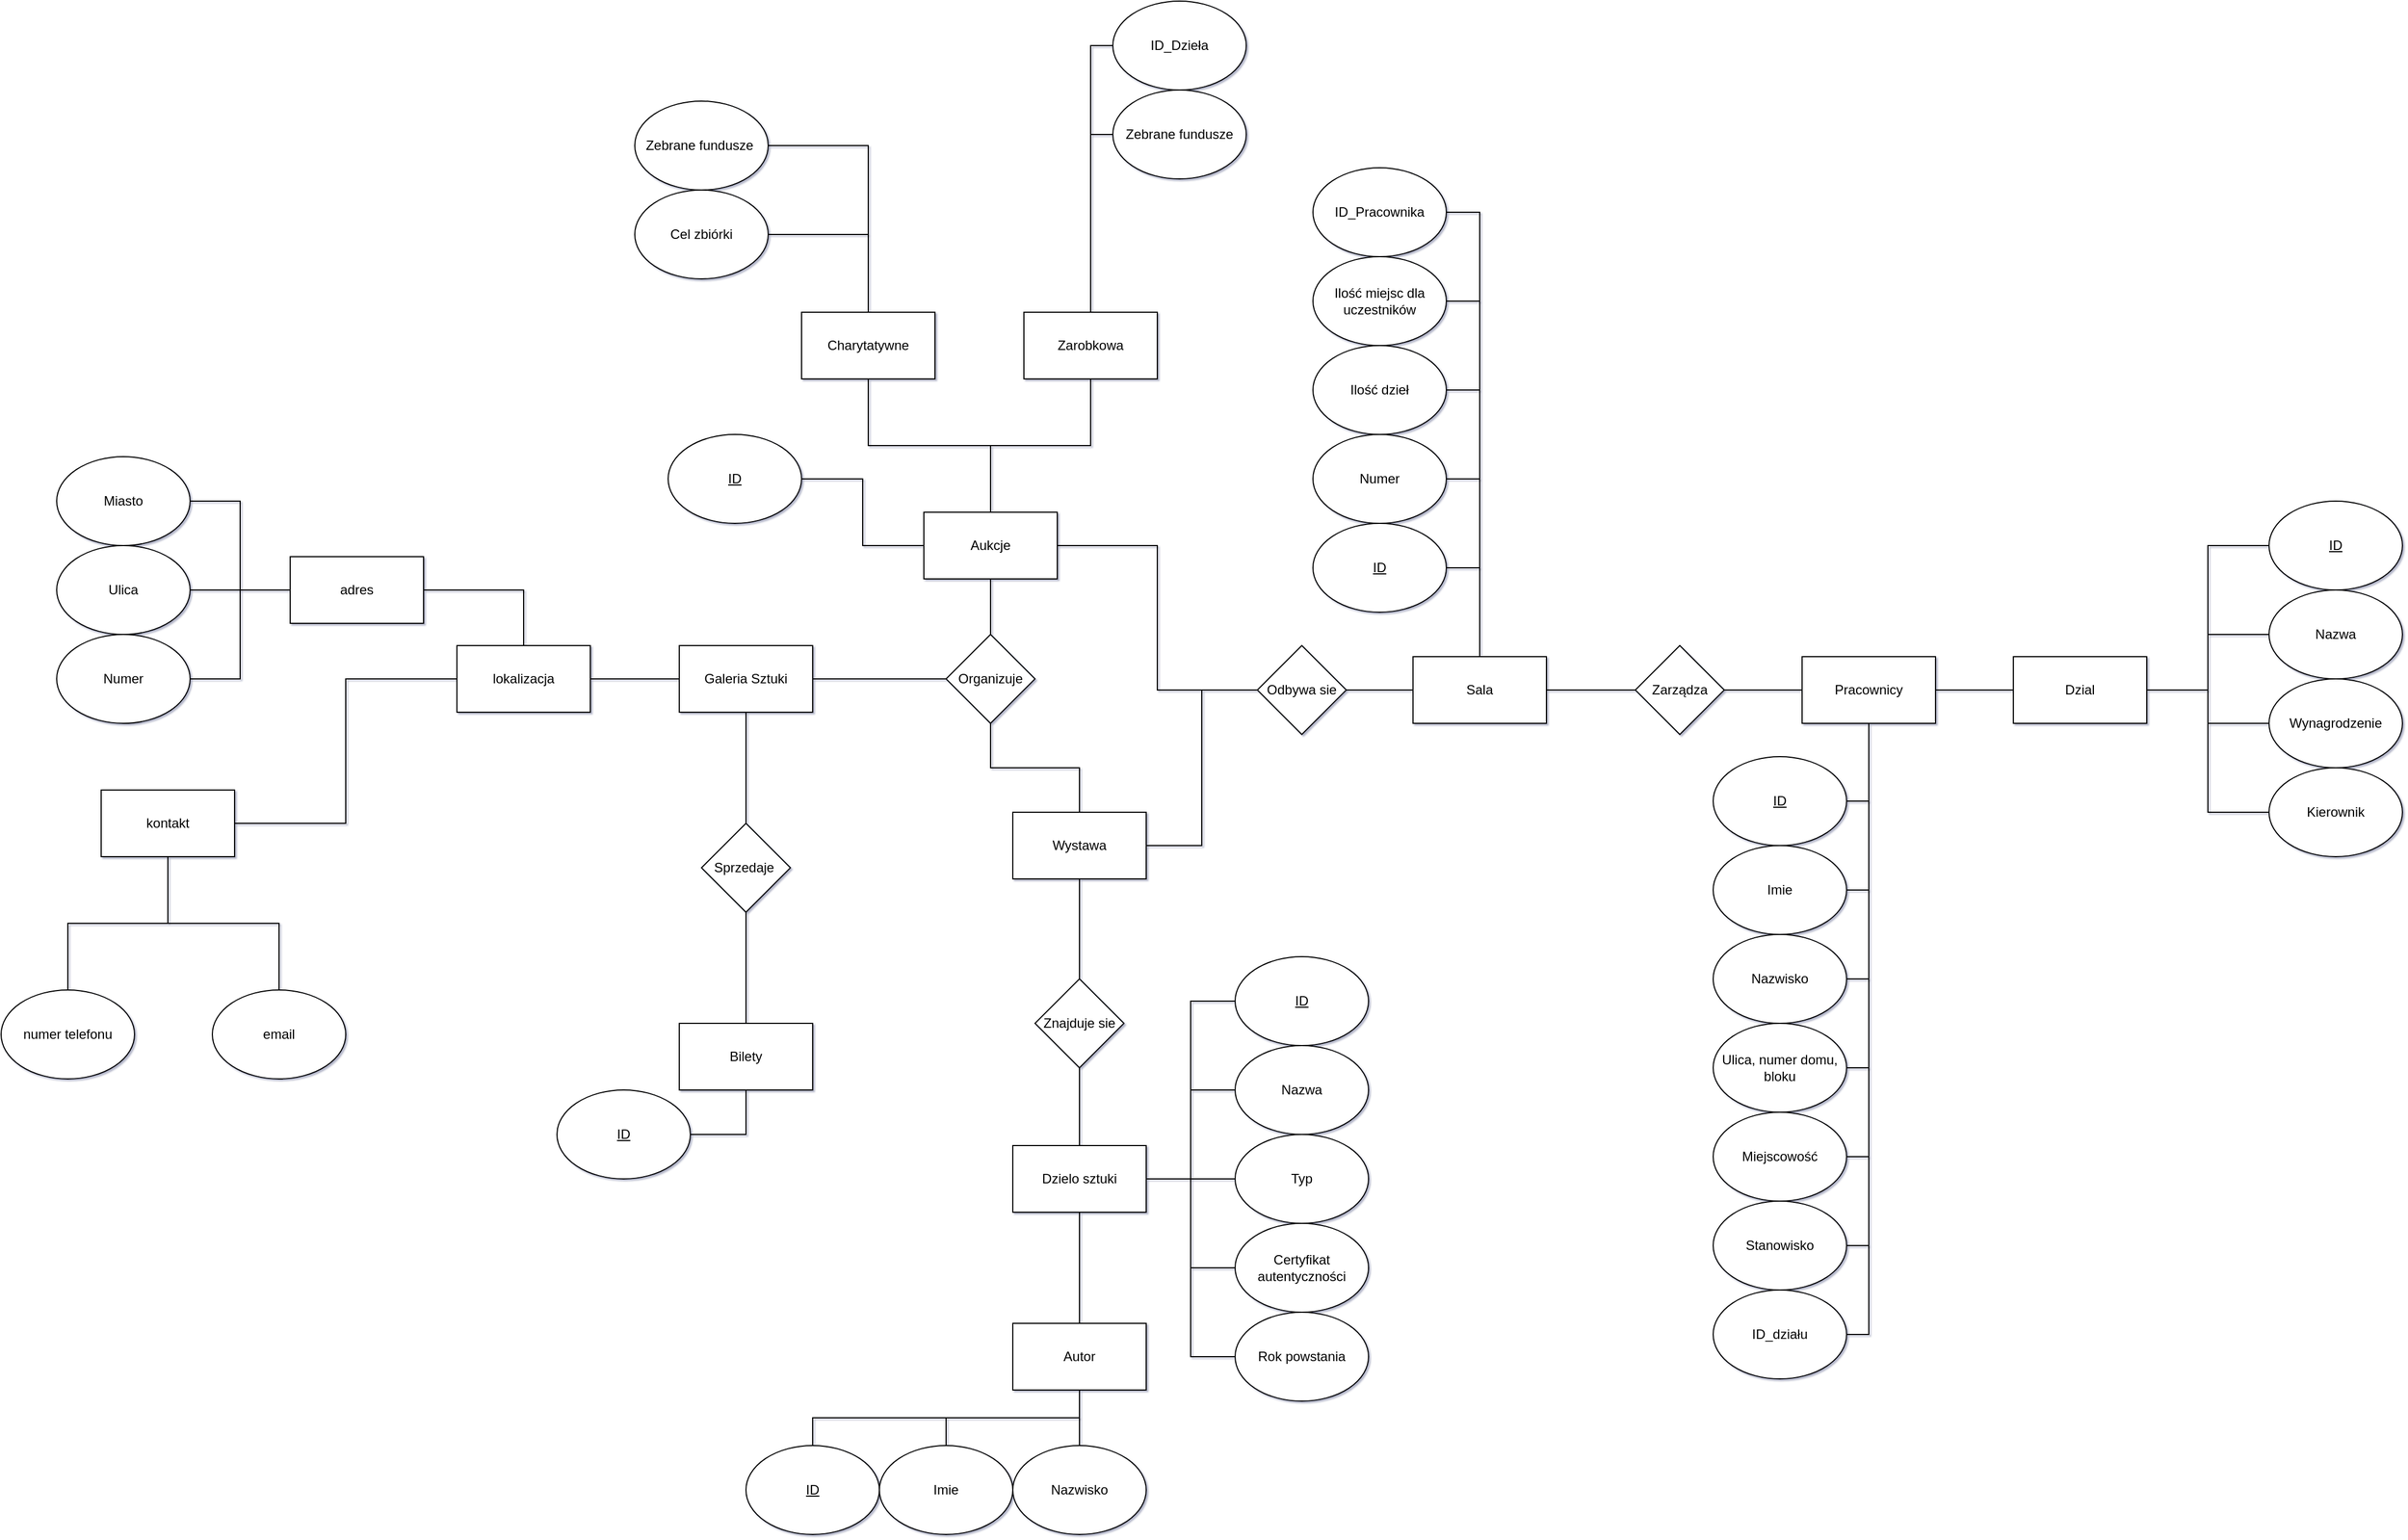 <mxfile version="20.5.1" type="device" pages="3"><diagram id="DQ0OSHqu8pjaQ3jo8GUM" name="Notacja Chena"><mxGraphModel dx="2858" dy="2246" grid="1" gridSize="10" guides="1" tooltips="1" connect="1" arrows="1" fold="1" page="1" pageScale="1" pageWidth="827" pageHeight="1169" math="0" shadow="1"><root><mxCell id="0"/><mxCell id="1" parent="0"/><mxCell id="K57YBBn1NENKkuA3vdTo-7" value="" style="edgeStyle=orthogonalEdgeStyle;rounded=0;orthogonalLoop=1;jettySize=auto;html=1;endArrow=none;endFill=0;" edge="1" parent="1" source="K57YBBn1NENKkuA3vdTo-1" target="K57YBBn1NENKkuA3vdTo-2"><mxGeometry relative="1" as="geometry"/></mxCell><mxCell id="K57YBBn1NENKkuA3vdTo-42" style="edgeStyle=orthogonalEdgeStyle;rounded=0;orthogonalLoop=1;jettySize=auto;html=1;exitX=0.5;exitY=1;exitDx=0;exitDy=0;startArrow=none;startFill=0;endArrow=none;endFill=0;" edge="1" parent="1" source="K57YBBn1NENKkuA3vdTo-1" target="K57YBBn1NENKkuA3vdTo-41"><mxGeometry relative="1" as="geometry"/></mxCell><mxCell id="K57YBBn1NENKkuA3vdTo-1" value="&lt;font style=&quot;vertical-align: inherit;&quot;&gt;&lt;font style=&quot;vertical-align: inherit;&quot;&gt;Galeria Sztuki&lt;/font&gt;&lt;/font&gt;" style="rounded=0;whiteSpace=wrap;html=1;" vertex="1" parent="1"><mxGeometry x="280" y="170" width="120" height="60" as="geometry"/></mxCell><mxCell id="K57YBBn1NENKkuA3vdTo-8" value="" style="edgeStyle=orthogonalEdgeStyle;rounded=0;orthogonalLoop=1;jettySize=auto;html=1;endArrow=none;endFill=0;" edge="1" parent="1" source="K57YBBn1NENKkuA3vdTo-2" target="K57YBBn1NENKkuA3vdTo-3"><mxGeometry relative="1" as="geometry"/></mxCell><mxCell id="K57YBBn1NENKkuA3vdTo-9" value="" style="edgeStyle=orthogonalEdgeStyle;rounded=0;orthogonalLoop=1;jettySize=auto;html=1;endArrow=none;endFill=0;" edge="1" parent="1" source="K57YBBn1NENKkuA3vdTo-2" target="K57YBBn1NENKkuA3vdTo-4"><mxGeometry relative="1" as="geometry"/></mxCell><mxCell id="K57YBBn1NENKkuA3vdTo-2" value="&lt;font style=&quot;vertical-align: inherit;&quot;&gt;&lt;font style=&quot;vertical-align: inherit;&quot;&gt;Organizuje&lt;/font&gt;&lt;/font&gt;" style="rhombus;whiteSpace=wrap;html=1;rounded=0;" vertex="1" parent="1"><mxGeometry x="520" y="160" width="80" height="80" as="geometry"/></mxCell><mxCell id="K57YBBn1NENKkuA3vdTo-16" style="edgeStyle=orthogonalEdgeStyle;rounded=0;orthogonalLoop=1;jettySize=auto;html=1;exitX=1;exitY=0.5;exitDx=0;exitDy=0;entryX=0;entryY=0.5;entryDx=0;entryDy=0;startArrow=none;startFill=0;endArrow=none;endFill=0;" edge="1" parent="1" source="K57YBBn1NENKkuA3vdTo-3" target="K57YBBn1NENKkuA3vdTo-15"><mxGeometry relative="1" as="geometry"/></mxCell><mxCell id="K57YBBn1NENKkuA3vdTo-3" value="&lt;font style=&quot;vertical-align: inherit;&quot;&gt;&lt;font style=&quot;vertical-align: inherit;&quot;&gt;Aukcje&lt;/font&gt;&lt;/font&gt;" style="rounded=0;whiteSpace=wrap;html=1;" vertex="1" parent="1"><mxGeometry x="500" y="50" width="120" height="60" as="geometry"/></mxCell><mxCell id="K57YBBn1NENKkuA3vdTo-17" style="edgeStyle=orthogonalEdgeStyle;rounded=0;orthogonalLoop=1;jettySize=auto;html=1;exitX=1;exitY=0.5;exitDx=0;exitDy=0;entryX=0;entryY=0.5;entryDx=0;entryDy=0;startArrow=none;startFill=0;endArrow=none;endFill=0;" edge="1" parent="1" source="K57YBBn1NENKkuA3vdTo-4" target="K57YBBn1NENKkuA3vdTo-15"><mxGeometry relative="1" as="geometry"/></mxCell><mxCell id="K57YBBn1NENKkuA3vdTo-27" value="" style="edgeStyle=orthogonalEdgeStyle;rounded=0;orthogonalLoop=1;jettySize=auto;html=1;startArrow=none;startFill=0;endArrow=none;endFill=0;" edge="1" parent="1" source="K57YBBn1NENKkuA3vdTo-4" target="K57YBBn1NENKkuA3vdTo-24"><mxGeometry relative="1" as="geometry"/></mxCell><mxCell id="K57YBBn1NENKkuA3vdTo-4" value="&lt;font style=&quot;vertical-align: inherit;&quot;&gt;&lt;font style=&quot;vertical-align: inherit;&quot;&gt;Wystawa&lt;/font&gt;&lt;/font&gt;" style="rounded=0;whiteSpace=wrap;html=1;" vertex="1" parent="1"><mxGeometry x="580" y="320" width="120" height="60" as="geometry"/></mxCell><mxCell id="K57YBBn1NENKkuA3vdTo-19" style="edgeStyle=orthogonalEdgeStyle;rounded=0;orthogonalLoop=1;jettySize=auto;html=1;exitX=1;exitY=0.5;exitDx=0;exitDy=0;entryX=0;entryY=0.5;entryDx=0;entryDy=0;startArrow=none;startFill=0;endArrow=none;endFill=0;" edge="1" parent="1" source="K57YBBn1NENKkuA3vdTo-15" target="K57YBBn1NENKkuA3vdTo-18"><mxGeometry relative="1" as="geometry"/></mxCell><mxCell id="K57YBBn1NENKkuA3vdTo-15" value="Odbywa sie" style="rhombus;whiteSpace=wrap;html=1;rounded=0;" vertex="1" parent="1"><mxGeometry x="800" y="170" width="80" height="80" as="geometry"/></mxCell><mxCell id="K57YBBn1NENKkuA3vdTo-89" style="edgeStyle=orthogonalEdgeStyle;rounded=0;orthogonalLoop=1;jettySize=auto;html=1;exitX=1;exitY=0.5;exitDx=0;exitDy=0;entryX=0;entryY=0.5;entryDx=0;entryDy=0;endArrow=none;endFill=0;" edge="1" parent="1" source="K57YBBn1NENKkuA3vdTo-18" target="K57YBBn1NENKkuA3vdTo-88"><mxGeometry relative="1" as="geometry"/></mxCell><mxCell id="K57YBBn1NENKkuA3vdTo-115" style="edgeStyle=orthogonalEdgeStyle;rounded=0;orthogonalLoop=1;jettySize=auto;html=1;exitX=0.5;exitY=0;exitDx=0;exitDy=0;entryX=1;entryY=0.5;entryDx=0;entryDy=0;endArrow=none;endFill=0;" edge="1" parent="1" source="K57YBBn1NENKkuA3vdTo-18" target="K57YBBn1NENKkuA3vdTo-111"><mxGeometry relative="1" as="geometry"/></mxCell><mxCell id="K57YBBn1NENKkuA3vdTo-18" value="Sala" style="rounded=0;whiteSpace=wrap;html=1;" vertex="1" parent="1"><mxGeometry x="940" y="180" width="120" height="60" as="geometry"/></mxCell><mxCell id="K57YBBn1NENKkuA3vdTo-23" style="edgeStyle=orthogonalEdgeStyle;rounded=0;orthogonalLoop=1;jettySize=auto;html=1;exitX=1;exitY=0.5;exitDx=0;exitDy=0;startArrow=none;startFill=0;endArrow=none;endFill=0;" edge="1" parent="1" source="K57YBBn1NENKkuA3vdTo-20" target="K57YBBn1NENKkuA3vdTo-22"><mxGeometry relative="1" as="geometry"/></mxCell><mxCell id="K57YBBn1NENKkuA3vdTo-20" value="Pracownicy" style="rounded=0;whiteSpace=wrap;html=1;" vertex="1" parent="1"><mxGeometry x="1290" y="180" width="120" height="60" as="geometry"/></mxCell><mxCell id="K57YBBn1NENKkuA3vdTo-96" style="edgeStyle=orthogonalEdgeStyle;rounded=0;orthogonalLoop=1;jettySize=auto;html=1;exitX=1;exitY=0.5;exitDx=0;exitDy=0;entryX=0;entryY=0.5;entryDx=0;entryDy=0;endArrow=none;endFill=0;" edge="1" parent="1" source="K57YBBn1NENKkuA3vdTo-22" target="K57YBBn1NENKkuA3vdTo-93"><mxGeometry relative="1" as="geometry"/></mxCell><mxCell id="K57YBBn1NENKkuA3vdTo-97" style="edgeStyle=orthogonalEdgeStyle;rounded=0;orthogonalLoop=1;jettySize=auto;html=1;exitX=1;exitY=0.5;exitDx=0;exitDy=0;entryX=0;entryY=0.5;entryDx=0;entryDy=0;endArrow=none;endFill=0;" edge="1" parent="1" source="K57YBBn1NENKkuA3vdTo-22" target="K57YBBn1NENKkuA3vdTo-94"><mxGeometry relative="1" as="geometry"/></mxCell><mxCell id="K57YBBn1NENKkuA3vdTo-98" style="edgeStyle=orthogonalEdgeStyle;rounded=0;orthogonalLoop=1;jettySize=auto;html=1;exitX=1;exitY=0.5;exitDx=0;exitDy=0;entryX=0;entryY=0.5;entryDx=0;entryDy=0;endArrow=none;endFill=0;" edge="1" parent="1" source="K57YBBn1NENKkuA3vdTo-22" target="K57YBBn1NENKkuA3vdTo-95"><mxGeometry relative="1" as="geometry"/></mxCell><mxCell id="K57YBBn1NENKkuA3vdTo-129" style="edgeStyle=orthogonalEdgeStyle;rounded=0;orthogonalLoop=1;jettySize=auto;html=1;exitX=1;exitY=0.5;exitDx=0;exitDy=0;entryX=0;entryY=0.5;entryDx=0;entryDy=0;endArrow=none;endFill=0;" edge="1" parent="1" source="K57YBBn1NENKkuA3vdTo-22" target="K57YBBn1NENKkuA3vdTo-128"><mxGeometry relative="1" as="geometry"/></mxCell><mxCell id="K57YBBn1NENKkuA3vdTo-22" value="Dzial" style="rounded=0;whiteSpace=wrap;html=1;" vertex="1" parent="1"><mxGeometry x="1480" y="180" width="120" height="60" as="geometry"/></mxCell><mxCell id="K57YBBn1NENKkuA3vdTo-28" value="" style="edgeStyle=orthogonalEdgeStyle;rounded=0;orthogonalLoop=1;jettySize=auto;html=1;startArrow=none;startFill=0;endArrow=none;endFill=0;" edge="1" parent="1" source="K57YBBn1NENKkuA3vdTo-24" target="K57YBBn1NENKkuA3vdTo-25"><mxGeometry relative="1" as="geometry"/></mxCell><mxCell id="K57YBBn1NENKkuA3vdTo-24" value="Znajduje sie" style="rhombus;whiteSpace=wrap;html=1;rounded=0;" vertex="1" parent="1"><mxGeometry x="600" y="470" width="80" height="80" as="geometry"/></mxCell><mxCell id="K57YBBn1NENKkuA3vdTo-29" value="" style="edgeStyle=orthogonalEdgeStyle;rounded=0;orthogonalLoop=1;jettySize=auto;html=1;startArrow=none;startFill=0;endArrow=none;endFill=0;" edge="1" parent="1" source="K57YBBn1NENKkuA3vdTo-25" target="K57YBBn1NENKkuA3vdTo-26"><mxGeometry relative="1" as="geometry"/></mxCell><mxCell id="K57YBBn1NENKkuA3vdTo-25" value="Dzielo sztuki" style="rounded=0;whiteSpace=wrap;html=1;" vertex="1" parent="1"><mxGeometry x="580" y="620" width="120" height="60" as="geometry"/></mxCell><mxCell id="K57YBBn1NENKkuA3vdTo-26" value="Autor" style="rounded=0;whiteSpace=wrap;html=1;" vertex="1" parent="1"><mxGeometry x="580" y="780" width="120" height="60" as="geometry"/></mxCell><mxCell id="K57YBBn1NENKkuA3vdTo-33" value="" style="edgeStyle=orthogonalEdgeStyle;rounded=0;orthogonalLoop=1;jettySize=auto;html=1;startArrow=none;startFill=0;endArrow=none;endFill=0;" edge="1" parent="1" source="K57YBBn1NENKkuA3vdTo-30" target="K57YBBn1NENKkuA3vdTo-1"><mxGeometry relative="1" as="geometry"/></mxCell><mxCell id="K57YBBn1NENKkuA3vdTo-30" value="lokalizacja" style="rounded=0;whiteSpace=wrap;html=1;" vertex="1" parent="1"><mxGeometry x="80" y="170" width="120" height="60" as="geometry"/></mxCell><mxCell id="K57YBBn1NENKkuA3vdTo-32" value="" style="edgeStyle=orthogonalEdgeStyle;rounded=0;orthogonalLoop=1;jettySize=auto;html=1;startArrow=none;startFill=0;endArrow=none;endFill=0;" edge="1" parent="1" source="K57YBBn1NENKkuA3vdTo-31" target="K57YBBn1NENKkuA3vdTo-30"><mxGeometry relative="1" as="geometry"/></mxCell><mxCell id="K57YBBn1NENKkuA3vdTo-31" value="adres" style="rounded=0;whiteSpace=wrap;html=1;" vertex="1" parent="1"><mxGeometry x="-70" y="90" width="120" height="60" as="geometry"/></mxCell><mxCell id="K57YBBn1NENKkuA3vdTo-35" style="edgeStyle=orthogonalEdgeStyle;rounded=0;orthogonalLoop=1;jettySize=auto;html=1;exitX=1;exitY=0.5;exitDx=0;exitDy=0;entryX=0;entryY=0.5;entryDx=0;entryDy=0;startArrow=none;startFill=0;endArrow=none;endFill=0;" edge="1" parent="1" source="K57YBBn1NENKkuA3vdTo-34" target="K57YBBn1NENKkuA3vdTo-30"><mxGeometry relative="1" as="geometry"/></mxCell><mxCell id="K57YBBn1NENKkuA3vdTo-34" value="kontakt" style="rounded=0;whiteSpace=wrap;html=1;" vertex="1" parent="1"><mxGeometry x="-240" y="300" width="120" height="60" as="geometry"/></mxCell><mxCell id="K57YBBn1NENKkuA3vdTo-38" style="edgeStyle=orthogonalEdgeStyle;rounded=0;orthogonalLoop=1;jettySize=auto;html=1;exitX=0.5;exitY=1;exitDx=0;exitDy=0;entryX=0.5;entryY=0;entryDx=0;entryDy=0;startArrow=none;startFill=0;endArrow=none;endFill=0;" edge="1" parent="1" source="K57YBBn1NENKkuA3vdTo-37" target="K57YBBn1NENKkuA3vdTo-3"><mxGeometry relative="1" as="geometry"/></mxCell><mxCell id="K57YBBn1NENKkuA3vdTo-37" value="Charytatywne" style="rounded=0;whiteSpace=wrap;html=1;" vertex="1" parent="1"><mxGeometry x="390" y="-130" width="120" height="60" as="geometry"/></mxCell><mxCell id="K57YBBn1NENKkuA3vdTo-40" style="edgeStyle=orthogonalEdgeStyle;rounded=0;orthogonalLoop=1;jettySize=auto;html=1;exitX=0.5;exitY=1;exitDx=0;exitDy=0;startArrow=none;startFill=0;endArrow=none;endFill=0;" edge="1" parent="1" source="K57YBBn1NENKkuA3vdTo-39" target="K57YBBn1NENKkuA3vdTo-3"><mxGeometry relative="1" as="geometry"/></mxCell><mxCell id="K57YBBn1NENKkuA3vdTo-39" value="Zarobkowa" style="rounded=0;whiteSpace=wrap;html=1;" vertex="1" parent="1"><mxGeometry x="590" y="-130" width="120" height="60" as="geometry"/></mxCell><mxCell id="K57YBBn1NENKkuA3vdTo-44" value="" style="edgeStyle=orthogonalEdgeStyle;rounded=0;orthogonalLoop=1;jettySize=auto;html=1;startArrow=none;startFill=0;endArrow=none;endFill=0;" edge="1" parent="1" source="K57YBBn1NENKkuA3vdTo-41" target="K57YBBn1NENKkuA3vdTo-43"><mxGeometry relative="1" as="geometry"/></mxCell><mxCell id="K57YBBn1NENKkuA3vdTo-41" value="Sprzedaje&amp;nbsp;" style="rhombus;whiteSpace=wrap;html=1;rounded=0;" vertex="1" parent="1"><mxGeometry x="300" y="330" width="80" height="80" as="geometry"/></mxCell><mxCell id="K57YBBn1NENKkuA3vdTo-43" value="Bilety" style="rounded=0;whiteSpace=wrap;html=1;" vertex="1" parent="1"><mxGeometry x="280" y="510" width="120" height="60" as="geometry"/></mxCell><mxCell id="K57YBBn1NENKkuA3vdTo-46" style="edgeStyle=orthogonalEdgeStyle;rounded=0;orthogonalLoop=1;jettySize=auto;html=1;exitX=1;exitY=0.5;exitDx=0;exitDy=0;startArrow=none;startFill=0;endArrow=none;endFill=0;" edge="1" parent="1" source="K57YBBn1NENKkuA3vdTo-45" target="K57YBBn1NENKkuA3vdTo-3"><mxGeometry relative="1" as="geometry"/></mxCell><mxCell id="K57YBBn1NENKkuA3vdTo-45" value="&lt;u&gt;ID&lt;/u&gt;" style="ellipse;whiteSpace=wrap;html=1;rounded=0;" vertex="1" parent="1"><mxGeometry x="270" y="-20" width="120" height="80" as="geometry"/></mxCell><mxCell id="K57YBBn1NENKkuA3vdTo-56" style="edgeStyle=orthogonalEdgeStyle;rounded=0;orthogonalLoop=1;jettySize=auto;html=1;exitX=1;exitY=0.5;exitDx=0;exitDy=0;entryX=0;entryY=0.5;entryDx=0;entryDy=0;startArrow=none;startFill=0;endArrow=none;endFill=0;" edge="1" parent="1" source="K57YBBn1NENKkuA3vdTo-47" target="K57YBBn1NENKkuA3vdTo-31"><mxGeometry relative="1" as="geometry"/></mxCell><mxCell id="K57YBBn1NENKkuA3vdTo-47" value="Miasto" style="ellipse;whiteSpace=wrap;html=1;rounded=0;" vertex="1" parent="1"><mxGeometry x="-280" width="120" height="80" as="geometry"/></mxCell><mxCell id="K57YBBn1NENKkuA3vdTo-53" style="edgeStyle=orthogonalEdgeStyle;rounded=0;orthogonalLoop=1;jettySize=auto;html=1;exitX=1;exitY=0.5;exitDx=0;exitDy=0;entryX=0;entryY=0.5;entryDx=0;entryDy=0;startArrow=none;startFill=0;endArrow=none;endFill=0;" edge="1" parent="1" source="K57YBBn1NENKkuA3vdTo-48" target="K57YBBn1NENKkuA3vdTo-31"><mxGeometry relative="1" as="geometry"/></mxCell><mxCell id="K57YBBn1NENKkuA3vdTo-48" value="Ulica" style="ellipse;whiteSpace=wrap;html=1;rounded=0;" vertex="1" parent="1"><mxGeometry x="-280" y="80" width="120" height="80" as="geometry"/></mxCell><mxCell id="K57YBBn1NENKkuA3vdTo-52" style="edgeStyle=orthogonalEdgeStyle;rounded=0;orthogonalLoop=1;jettySize=auto;html=1;exitX=1;exitY=0.5;exitDx=0;exitDy=0;entryX=0;entryY=0.5;entryDx=0;entryDy=0;startArrow=none;startFill=0;endArrow=none;endFill=0;" edge="1" parent="1" source="K57YBBn1NENKkuA3vdTo-49" target="K57YBBn1NENKkuA3vdTo-31"><mxGeometry relative="1" as="geometry"/></mxCell><mxCell id="K57YBBn1NENKkuA3vdTo-49" value="Numer" style="ellipse;whiteSpace=wrap;html=1;rounded=0;" vertex="1" parent="1"><mxGeometry x="-280" y="160" width="120" height="80" as="geometry"/></mxCell><mxCell id="K57YBBn1NENKkuA3vdTo-60" style="edgeStyle=orthogonalEdgeStyle;rounded=0;orthogonalLoop=1;jettySize=auto;html=1;exitX=0.5;exitY=0;exitDx=0;exitDy=0;entryX=0.5;entryY=1;entryDx=0;entryDy=0;startArrow=none;startFill=0;endArrow=none;endFill=0;" edge="1" parent="1" source="K57YBBn1NENKkuA3vdTo-57" target="K57YBBn1NENKkuA3vdTo-34"><mxGeometry relative="1" as="geometry"/></mxCell><mxCell id="K57YBBn1NENKkuA3vdTo-57" value="numer telefonu" style="ellipse;whiteSpace=wrap;html=1;rounded=0;" vertex="1" parent="1"><mxGeometry x="-330" y="480" width="120" height="80" as="geometry"/></mxCell><mxCell id="K57YBBn1NENKkuA3vdTo-59" style="edgeStyle=orthogonalEdgeStyle;rounded=0;orthogonalLoop=1;jettySize=auto;html=1;exitX=0.5;exitY=0;exitDx=0;exitDy=0;entryX=0.5;entryY=1;entryDx=0;entryDy=0;startArrow=none;startFill=0;endArrow=none;endFill=0;" edge="1" parent="1" source="K57YBBn1NENKkuA3vdTo-58" target="K57YBBn1NENKkuA3vdTo-34"><mxGeometry relative="1" as="geometry"/></mxCell><mxCell id="K57YBBn1NENKkuA3vdTo-58" value="email" style="ellipse;whiteSpace=wrap;html=1;rounded=0;" vertex="1" parent="1"><mxGeometry x="-140" y="480" width="120" height="80" as="geometry"/></mxCell><mxCell id="K57YBBn1NENKkuA3vdTo-76" style="edgeStyle=orthogonalEdgeStyle;rounded=0;orthogonalLoop=1;jettySize=auto;html=1;exitX=0;exitY=0.5;exitDx=0;exitDy=0;entryX=1;entryY=0.5;entryDx=0;entryDy=0;endArrow=none;endFill=0;" edge="1" parent="1" source="K57YBBn1NENKkuA3vdTo-63" target="K57YBBn1NENKkuA3vdTo-25"><mxGeometry relative="1" as="geometry"/></mxCell><mxCell id="K57YBBn1NENKkuA3vdTo-63" value="&lt;u&gt;ID&lt;/u&gt;" style="ellipse;whiteSpace=wrap;html=1;" vertex="1" parent="1"><mxGeometry x="780" y="450" width="120" height="80" as="geometry"/></mxCell><mxCell id="K57YBBn1NENKkuA3vdTo-79" style="edgeStyle=orthogonalEdgeStyle;rounded=0;orthogonalLoop=1;jettySize=auto;html=1;exitX=0;exitY=0.5;exitDx=0;exitDy=0;entryX=1;entryY=0.5;entryDx=0;entryDy=0;endArrow=none;endFill=0;" edge="1" parent="1" source="K57YBBn1NENKkuA3vdTo-64" target="K57YBBn1NENKkuA3vdTo-25"><mxGeometry relative="1" as="geometry"/></mxCell><mxCell id="K57YBBn1NENKkuA3vdTo-64" value="Nazwa" style="ellipse;whiteSpace=wrap;html=1;" vertex="1" parent="1"><mxGeometry x="780" y="530" width="120" height="80" as="geometry"/></mxCell><mxCell id="K57YBBn1NENKkuA3vdTo-80" style="edgeStyle=orthogonalEdgeStyle;rounded=0;orthogonalLoop=1;jettySize=auto;html=1;exitX=0;exitY=0.5;exitDx=0;exitDy=0;entryX=1;entryY=0.5;entryDx=0;entryDy=0;endArrow=none;endFill=0;" edge="1" parent="1" source="K57YBBn1NENKkuA3vdTo-65" target="K57YBBn1NENKkuA3vdTo-25"><mxGeometry relative="1" as="geometry"/></mxCell><mxCell id="K57YBBn1NENKkuA3vdTo-65" value="Typ" style="ellipse;whiteSpace=wrap;html=1;" vertex="1" parent="1"><mxGeometry x="780" y="610" width="120" height="80" as="geometry"/></mxCell><mxCell id="K57YBBn1NENKkuA3vdTo-81" style="edgeStyle=orthogonalEdgeStyle;rounded=0;orthogonalLoop=1;jettySize=auto;html=1;exitX=0;exitY=0.5;exitDx=0;exitDy=0;entryX=1;entryY=0.5;entryDx=0;entryDy=0;endArrow=none;endFill=0;" edge="1" parent="1" source="K57YBBn1NENKkuA3vdTo-66" target="K57YBBn1NENKkuA3vdTo-25"><mxGeometry relative="1" as="geometry"/></mxCell><mxCell id="K57YBBn1NENKkuA3vdTo-66" value="Certyfikat autentyczności" style="ellipse;whiteSpace=wrap;html=1;" vertex="1" parent="1"><mxGeometry x="780" y="690" width="120" height="80" as="geometry"/></mxCell><mxCell id="K57YBBn1NENKkuA3vdTo-85" style="edgeStyle=orthogonalEdgeStyle;rounded=0;orthogonalLoop=1;jettySize=auto;html=1;exitX=0.5;exitY=0;exitDx=0;exitDy=0;entryX=0.5;entryY=1;entryDx=0;entryDy=0;endArrow=none;endFill=0;" edge="1" parent="1" source="K57YBBn1NENKkuA3vdTo-72" target="K57YBBn1NENKkuA3vdTo-26"><mxGeometry relative="1" as="geometry"/></mxCell><mxCell id="K57YBBn1NENKkuA3vdTo-72" value="&lt;u&gt;ID&lt;/u&gt;" style="ellipse;whiteSpace=wrap;html=1;" vertex="1" parent="1"><mxGeometry x="340" y="890" width="120" height="80" as="geometry"/></mxCell><mxCell id="K57YBBn1NENKkuA3vdTo-82" style="edgeStyle=orthogonalEdgeStyle;rounded=0;orthogonalLoop=1;jettySize=auto;html=1;exitX=0;exitY=0.5;exitDx=0;exitDy=0;entryX=1;entryY=0.5;entryDx=0;entryDy=0;endArrow=none;endFill=0;" edge="1" parent="1" source="K57YBBn1NENKkuA3vdTo-73" target="K57YBBn1NENKkuA3vdTo-25"><mxGeometry relative="1" as="geometry"/></mxCell><mxCell id="K57YBBn1NENKkuA3vdTo-73" value="Rok powstania" style="ellipse;whiteSpace=wrap;html=1;" vertex="1" parent="1"><mxGeometry x="780" y="770" width="120" height="80" as="geometry"/></mxCell><mxCell id="K57YBBn1NENKkuA3vdTo-86" style="edgeStyle=orthogonalEdgeStyle;rounded=0;orthogonalLoop=1;jettySize=auto;html=1;exitX=0.5;exitY=0;exitDx=0;exitDy=0;entryX=0.5;entryY=1;entryDx=0;entryDy=0;endArrow=none;endFill=0;" edge="1" parent="1" source="K57YBBn1NENKkuA3vdTo-74" target="K57YBBn1NENKkuA3vdTo-26"><mxGeometry relative="1" as="geometry"/></mxCell><mxCell id="K57YBBn1NENKkuA3vdTo-74" value="Imie" style="ellipse;whiteSpace=wrap;html=1;" vertex="1" parent="1"><mxGeometry x="460" y="890" width="120" height="80" as="geometry"/></mxCell><mxCell id="K57YBBn1NENKkuA3vdTo-87" style="edgeStyle=orthogonalEdgeStyle;rounded=0;orthogonalLoop=1;jettySize=auto;html=1;exitX=0.5;exitY=0;exitDx=0;exitDy=0;entryX=0.5;entryY=1;entryDx=0;entryDy=0;endArrow=none;endFill=0;" edge="1" parent="1" source="K57YBBn1NENKkuA3vdTo-75" target="K57YBBn1NENKkuA3vdTo-26"><mxGeometry relative="1" as="geometry"/></mxCell><mxCell id="K57YBBn1NENKkuA3vdTo-75" value="Nazwisko" style="ellipse;whiteSpace=wrap;html=1;" vertex="1" parent="1"><mxGeometry x="580" y="890" width="120" height="80" as="geometry"/></mxCell><mxCell id="K57YBBn1NENKkuA3vdTo-92" style="edgeStyle=orthogonalEdgeStyle;rounded=0;orthogonalLoop=1;jettySize=auto;html=1;exitX=1;exitY=0.5;exitDx=0;exitDy=0;entryX=0;entryY=0.5;entryDx=0;entryDy=0;endArrow=none;endFill=0;" edge="1" parent="1" source="K57YBBn1NENKkuA3vdTo-88" target="K57YBBn1NENKkuA3vdTo-20"><mxGeometry relative="1" as="geometry"/></mxCell><mxCell id="K57YBBn1NENKkuA3vdTo-88" value="Zarządza" style="rhombus;whiteSpace=wrap;html=1;" vertex="1" parent="1"><mxGeometry x="1140" y="170" width="80" height="80" as="geometry"/></mxCell><mxCell id="K57YBBn1NENKkuA3vdTo-93" value="&lt;u&gt;ID&lt;/u&gt;" style="ellipse;whiteSpace=wrap;html=1;" vertex="1" parent="1"><mxGeometry x="1710" y="40" width="120" height="80" as="geometry"/></mxCell><mxCell id="K57YBBn1NENKkuA3vdTo-94" value="Nazwa" style="ellipse;whiteSpace=wrap;html=1;" vertex="1" parent="1"><mxGeometry x="1710" y="120" width="120" height="80" as="geometry"/></mxCell><mxCell id="K57YBBn1NENKkuA3vdTo-95" value="Wynagrodzenie" style="ellipse;whiteSpace=wrap;html=1;" vertex="1" parent="1"><mxGeometry x="1710" y="200" width="120" height="80" as="geometry"/></mxCell><mxCell id="3pJxX28_6t0IKv82KfFJ-6" style="edgeStyle=orthogonalEdgeStyle;rounded=0;orthogonalLoop=1;jettySize=auto;html=1;exitX=1;exitY=0.5;exitDx=0;exitDy=0;endArrow=none;endFill=0;" edge="1" parent="1" source="K57YBBn1NENKkuA3vdTo-99" target="K57YBBn1NENKkuA3vdTo-20"><mxGeometry relative="1" as="geometry"/></mxCell><mxCell id="K57YBBn1NENKkuA3vdTo-99" value="&lt;u&gt;ID&lt;/u&gt;" style="ellipse;whiteSpace=wrap;html=1;" vertex="1" parent="1"><mxGeometry x="1210" y="270" width="120" height="80" as="geometry"/></mxCell><mxCell id="3pJxX28_6t0IKv82KfFJ-7" style="edgeStyle=orthogonalEdgeStyle;rounded=0;orthogonalLoop=1;jettySize=auto;html=1;exitX=1;exitY=0.5;exitDx=0;exitDy=0;endArrow=none;endFill=0;" edge="1" parent="1" source="K57YBBn1NENKkuA3vdTo-100" target="K57YBBn1NENKkuA3vdTo-20"><mxGeometry relative="1" as="geometry"/></mxCell><mxCell id="K57YBBn1NENKkuA3vdTo-100" value="Imie" style="ellipse;whiteSpace=wrap;html=1;" vertex="1" parent="1"><mxGeometry x="1210" y="350" width="120" height="80" as="geometry"/></mxCell><mxCell id="3pJxX28_6t0IKv82KfFJ-8" style="edgeStyle=orthogonalEdgeStyle;rounded=0;orthogonalLoop=1;jettySize=auto;html=1;exitX=1;exitY=0.5;exitDx=0;exitDy=0;endArrow=none;endFill=0;" edge="1" parent="1" source="K57YBBn1NENKkuA3vdTo-101" target="K57YBBn1NENKkuA3vdTo-20"><mxGeometry relative="1" as="geometry"/></mxCell><mxCell id="K57YBBn1NENKkuA3vdTo-101" value="Nazwisko" style="ellipse;whiteSpace=wrap;html=1;" vertex="1" parent="1"><mxGeometry x="1210" y="430" width="120" height="80" as="geometry"/></mxCell><mxCell id="3pJxX28_6t0IKv82KfFJ-11" style="edgeStyle=orthogonalEdgeStyle;rounded=0;orthogonalLoop=1;jettySize=auto;html=1;exitX=1;exitY=0.5;exitDx=0;exitDy=0;endArrow=none;endFill=0;" edge="1" parent="1" source="K57YBBn1NENKkuA3vdTo-102" target="K57YBBn1NENKkuA3vdTo-20"><mxGeometry relative="1" as="geometry"/></mxCell><mxCell id="K57YBBn1NENKkuA3vdTo-102" value="Stanowisko" style="ellipse;whiteSpace=wrap;html=1;" vertex="1" parent="1"><mxGeometry x="1210" y="670" width="120" height="80" as="geometry"/></mxCell><mxCell id="K57YBBn1NENKkuA3vdTo-111" value="&lt;u&gt;ID&lt;/u&gt;" style="ellipse;whiteSpace=wrap;html=1;" vertex="1" parent="1"><mxGeometry x="850" y="60" width="120" height="80" as="geometry"/></mxCell><mxCell id="K57YBBn1NENKkuA3vdTo-116" style="edgeStyle=orthogonalEdgeStyle;rounded=0;orthogonalLoop=1;jettySize=auto;html=1;exitX=1;exitY=0.5;exitDx=0;exitDy=0;endArrow=none;endFill=0;" edge="1" parent="1" source="K57YBBn1NENKkuA3vdTo-112" target="K57YBBn1NENKkuA3vdTo-18"><mxGeometry relative="1" as="geometry"/></mxCell><mxCell id="K57YBBn1NENKkuA3vdTo-112" value="Numer" style="ellipse;whiteSpace=wrap;html=1;" vertex="1" parent="1"><mxGeometry x="850" y="-20" width="120" height="80" as="geometry"/></mxCell><mxCell id="K57YBBn1NENKkuA3vdTo-117" style="edgeStyle=orthogonalEdgeStyle;rounded=0;orthogonalLoop=1;jettySize=auto;html=1;exitX=1;exitY=0.5;exitDx=0;exitDy=0;endArrow=none;endFill=0;" edge="1" parent="1" source="K57YBBn1NENKkuA3vdTo-113" target="K57YBBn1NENKkuA3vdTo-18"><mxGeometry relative="1" as="geometry"/></mxCell><mxCell id="K57YBBn1NENKkuA3vdTo-113" value="Ilość dzieł" style="ellipse;whiteSpace=wrap;html=1;" vertex="1" parent="1"><mxGeometry x="850" y="-100" width="120" height="80" as="geometry"/></mxCell><mxCell id="K57YBBn1NENKkuA3vdTo-118" style="edgeStyle=orthogonalEdgeStyle;rounded=0;orthogonalLoop=1;jettySize=auto;html=1;exitX=1;exitY=0.5;exitDx=0;exitDy=0;endArrow=none;endFill=0;" edge="1" parent="1" source="K57YBBn1NENKkuA3vdTo-114" target="K57YBBn1NENKkuA3vdTo-18"><mxGeometry relative="1" as="geometry"/></mxCell><mxCell id="K57YBBn1NENKkuA3vdTo-114" value="Ilość miejsc dla uczestników" style="ellipse;whiteSpace=wrap;html=1;" vertex="1" parent="1"><mxGeometry x="850" y="-180" width="120" height="80" as="geometry"/></mxCell><mxCell id="K57YBBn1NENKkuA3vdTo-120" style="edgeStyle=orthogonalEdgeStyle;rounded=0;orthogonalLoop=1;jettySize=auto;html=1;exitX=1;exitY=0.5;exitDx=0;exitDy=0;entryX=0.5;entryY=1;entryDx=0;entryDy=0;endArrow=none;endFill=0;" edge="1" parent="1" source="K57YBBn1NENKkuA3vdTo-119" target="K57YBBn1NENKkuA3vdTo-43"><mxGeometry relative="1" as="geometry"/></mxCell><mxCell id="K57YBBn1NENKkuA3vdTo-119" value="&lt;u&gt;ID&lt;/u&gt;" style="ellipse;whiteSpace=wrap;html=1;" vertex="1" parent="1"><mxGeometry x="170" y="570" width="120" height="80" as="geometry"/></mxCell><mxCell id="K57YBBn1NENKkuA3vdTo-125" style="edgeStyle=orthogonalEdgeStyle;rounded=0;orthogonalLoop=1;jettySize=auto;html=1;exitX=1;exitY=0.5;exitDx=0;exitDy=0;endArrow=none;endFill=0;" edge="1" parent="1" source="K57YBBn1NENKkuA3vdTo-121" target="K57YBBn1NENKkuA3vdTo-37"><mxGeometry relative="1" as="geometry"/></mxCell><mxCell id="K57YBBn1NENKkuA3vdTo-121" value="Cel zbiórki" style="ellipse;whiteSpace=wrap;html=1;" vertex="1" parent="1"><mxGeometry x="240" y="-240" width="120" height="80" as="geometry"/></mxCell><mxCell id="K57YBBn1NENKkuA3vdTo-124" style="edgeStyle=orthogonalEdgeStyle;rounded=0;orthogonalLoop=1;jettySize=auto;html=1;exitX=1;exitY=0.5;exitDx=0;exitDy=0;endArrow=none;endFill=0;" edge="1" parent="1" source="K57YBBn1NENKkuA3vdTo-123" target="K57YBBn1NENKkuA3vdTo-37"><mxGeometry relative="1" as="geometry"/></mxCell><mxCell id="K57YBBn1NENKkuA3vdTo-123" value="Zebrane fundusze&amp;nbsp;" style="ellipse;whiteSpace=wrap;html=1;" vertex="1" parent="1"><mxGeometry x="240" y="-320" width="120" height="80" as="geometry"/></mxCell><mxCell id="K57YBBn1NENKkuA3vdTo-127" style="edgeStyle=orthogonalEdgeStyle;rounded=0;orthogonalLoop=1;jettySize=auto;html=1;exitX=0;exitY=0.5;exitDx=0;exitDy=0;entryX=0.5;entryY=0;entryDx=0;entryDy=0;endArrow=none;endFill=0;" edge="1" parent="1" source="K57YBBn1NENKkuA3vdTo-126" target="K57YBBn1NENKkuA3vdTo-39"><mxGeometry relative="1" as="geometry"/></mxCell><mxCell id="K57YBBn1NENKkuA3vdTo-126" value="Zebrane fundusze" style="ellipse;whiteSpace=wrap;html=1;" vertex="1" parent="1"><mxGeometry x="670" y="-330" width="120" height="80" as="geometry"/></mxCell><mxCell id="K57YBBn1NENKkuA3vdTo-128" value="Kierownik" style="ellipse;whiteSpace=wrap;html=1;" vertex="1" parent="1"><mxGeometry x="1710" y="280" width="120" height="80" as="geometry"/></mxCell><mxCell id="3pJxX28_6t0IKv82KfFJ-9" style="edgeStyle=orthogonalEdgeStyle;rounded=0;orthogonalLoop=1;jettySize=auto;html=1;exitX=1;exitY=0.5;exitDx=0;exitDy=0;endArrow=none;endFill=0;" edge="1" parent="1" source="3pJxX28_6t0IKv82KfFJ-1" target="K57YBBn1NENKkuA3vdTo-20"><mxGeometry relative="1" as="geometry"/></mxCell><mxCell id="3pJxX28_6t0IKv82KfFJ-1" value="Ulica, numer domu, bloku" style="ellipse;whiteSpace=wrap;html=1;" vertex="1" parent="1"><mxGeometry x="1210" y="510" width="120" height="80" as="geometry"/></mxCell><mxCell id="3pJxX28_6t0IKv82KfFJ-10" style="edgeStyle=orthogonalEdgeStyle;rounded=0;orthogonalLoop=1;jettySize=auto;html=1;exitX=1;exitY=0.5;exitDx=0;exitDy=0;endArrow=none;endFill=0;" edge="1" parent="1" source="3pJxX28_6t0IKv82KfFJ-4" target="K57YBBn1NENKkuA3vdTo-20"><mxGeometry relative="1" as="geometry"/></mxCell><mxCell id="3pJxX28_6t0IKv82KfFJ-4" value="Miejscowość" style="ellipse;whiteSpace=wrap;html=1;" vertex="1" parent="1"><mxGeometry x="1210" y="590" width="120" height="80" as="geometry"/></mxCell><mxCell id="3pJxX28_6t0IKv82KfFJ-12" style="edgeStyle=orthogonalEdgeStyle;rounded=0;orthogonalLoop=1;jettySize=auto;html=1;exitX=1;exitY=0.5;exitDx=0;exitDy=0;endArrow=none;endFill=0;" edge="1" parent="1" source="3pJxX28_6t0IKv82KfFJ-5" target="K57YBBn1NENKkuA3vdTo-20"><mxGeometry relative="1" as="geometry"/></mxCell><mxCell id="3pJxX28_6t0IKv82KfFJ-5" value="ID_działu" style="ellipse;whiteSpace=wrap;html=1;" vertex="1" parent="1"><mxGeometry x="1210" y="750" width="120" height="80" as="geometry"/></mxCell><mxCell id="3pJxX28_6t0IKv82KfFJ-14" style="edgeStyle=orthogonalEdgeStyle;rounded=0;orthogonalLoop=1;jettySize=auto;html=1;exitX=1;exitY=0.5;exitDx=0;exitDy=0;endArrow=none;endFill=0;" edge="1" parent="1" source="3pJxX28_6t0IKv82KfFJ-13" target="K57YBBn1NENKkuA3vdTo-18"><mxGeometry relative="1" as="geometry"/></mxCell><mxCell id="3pJxX28_6t0IKv82KfFJ-13" value="ID_Pracownika" style="ellipse;whiteSpace=wrap;html=1;" vertex="1" parent="1"><mxGeometry x="850" y="-260" width="120" height="80" as="geometry"/></mxCell><mxCell id="3pJxX28_6t0IKv82KfFJ-18" style="edgeStyle=orthogonalEdgeStyle;rounded=0;orthogonalLoop=1;jettySize=auto;html=1;exitX=0;exitY=0.5;exitDx=0;exitDy=0;endArrow=none;endFill=0;" edge="1" parent="1" source="3pJxX28_6t0IKv82KfFJ-17" target="K57YBBn1NENKkuA3vdTo-39"><mxGeometry relative="1" as="geometry"/></mxCell><mxCell id="3pJxX28_6t0IKv82KfFJ-17" value="ID_Dzieła" style="ellipse;whiteSpace=wrap;html=1;" vertex="1" parent="1"><mxGeometry x="670" y="-410" width="120" height="80" as="geometry"/></mxCell></root></mxGraphModel></diagram><diagram id="EIfUHIAHwF-UheiRqbL6" name="Notacja Barkera"><mxGraphModel dx="1422" dy="754" grid="1" gridSize="10" guides="1" tooltips="1" connect="1" arrows="1" fold="1" page="1" pageScale="1" pageWidth="827" pageHeight="1169" math="0" shadow="0"><root><mxCell id="0"/><mxCell id="1" parent="0"/></root></mxGraphModel></diagram><diagram id="IXApSAdLANX0iK5WUY6m" name="Notacja UML"><mxGraphModel dx="1422" dy="754" grid="1" gridSize="10" guides="1" tooltips="1" connect="1" arrows="1" fold="1" page="1" pageScale="1" pageWidth="827" pageHeight="1169" math="0" shadow="0"><root><mxCell id="0"/><mxCell id="1" parent="0"/></root></mxGraphModel></diagram></mxfile>